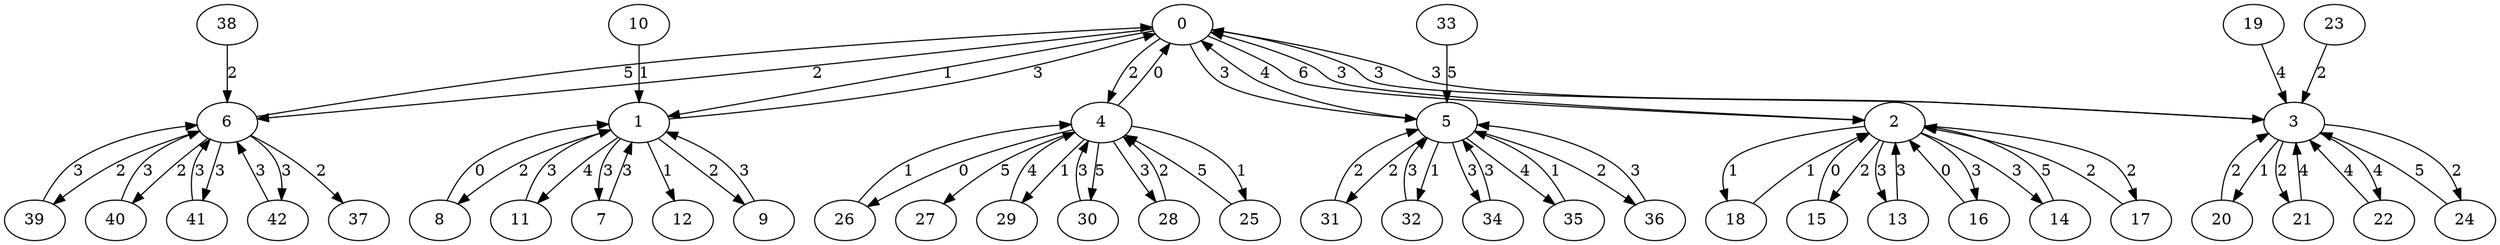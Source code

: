 strict digraph "" {
	0 -> 1	[label=1];
	0 -> 2	[label=6];
	0 -> 3	[label=3];
	0 -> 4	[label=2];
	0 -> 5	[label=3];
	0 -> 6	[label=2];
	1 -> 0	[label=3];
	1 -> 7	[label=3];
	1 -> 8	[label=2];
	1 -> 9	[label=2];
	1 -> 11	[label=4];
	1 -> 12	[label=1];
	2 -> 0	[label=3];
	2 -> 13	[label=3];
	2 -> 14	[label=3];
	2 -> 15	[label=2];
	2 -> 16	[label=3];
	2 -> 17	[label=2];
	2 -> 18	[label=1];
	3 -> 0	[label=3];
	3 -> 20	[label=1];
	3 -> 21	[label=2];
	3 -> 22	[label=4];
	3 -> 24	[label=2];
	4 -> 0	[label=0];
	4 -> 25	[label=1];
	4 -> 26	[label=0];
	4 -> 27	[label=5];
	4 -> 28	[label=3];
	4 -> 29	[label=1];
	4 -> 30	[label=5];
	5 -> 0	[label=4];
	5 -> 31	[label=2];
	5 -> 32	[label=1];
	5 -> 34	[label=3];
	5 -> 35	[label=4];
	5 -> 36	[label=2];
	6 -> 0	[label=5];
	6 -> 37	[label=2];
	6 -> 39	[label=2];
	6 -> 40	[label=2];
	6 -> 41	[label=3];
	6 -> 42	[label=3];
	7 -> 1	[label=3];
	8 -> 1	[label=0];
	9 -> 1	[label=3];
	10 -> 1	[label=1];
	11 -> 1	[label=3];
	13 -> 2	[label=3];
	14 -> 2	[label=5];
	15 -> 2	[label=0];
	16 -> 2	[label=0];
	17 -> 2	[label=2];
	18 -> 2	[label=1];
	19 -> 3	[label=4];
	20 -> 3	[label=2];
	21 -> 3	[label=4];
	22 -> 3	[label=4];
	23 -> 3	[label=2];
	24 -> 3	[label=5];
	25 -> 4	[label=5];
	26 -> 4	[label=1];
	28 -> 4	[label=2];
	29 -> 4	[label=4];
	30 -> 4	[label=3];
	31 -> 5	[label=2];
	32 -> 5	[label=3];
	33 -> 5	[label=5];
	34 -> 5	[label=3];
	35 -> 5	[label=1];
	36 -> 5	[label=3];
	38 -> 6	[label=2];
	39 -> 6	[label=3];
	40 -> 6	[label=3];
	41 -> 6	[label=3];
	42 -> 6	[label=3];
}

